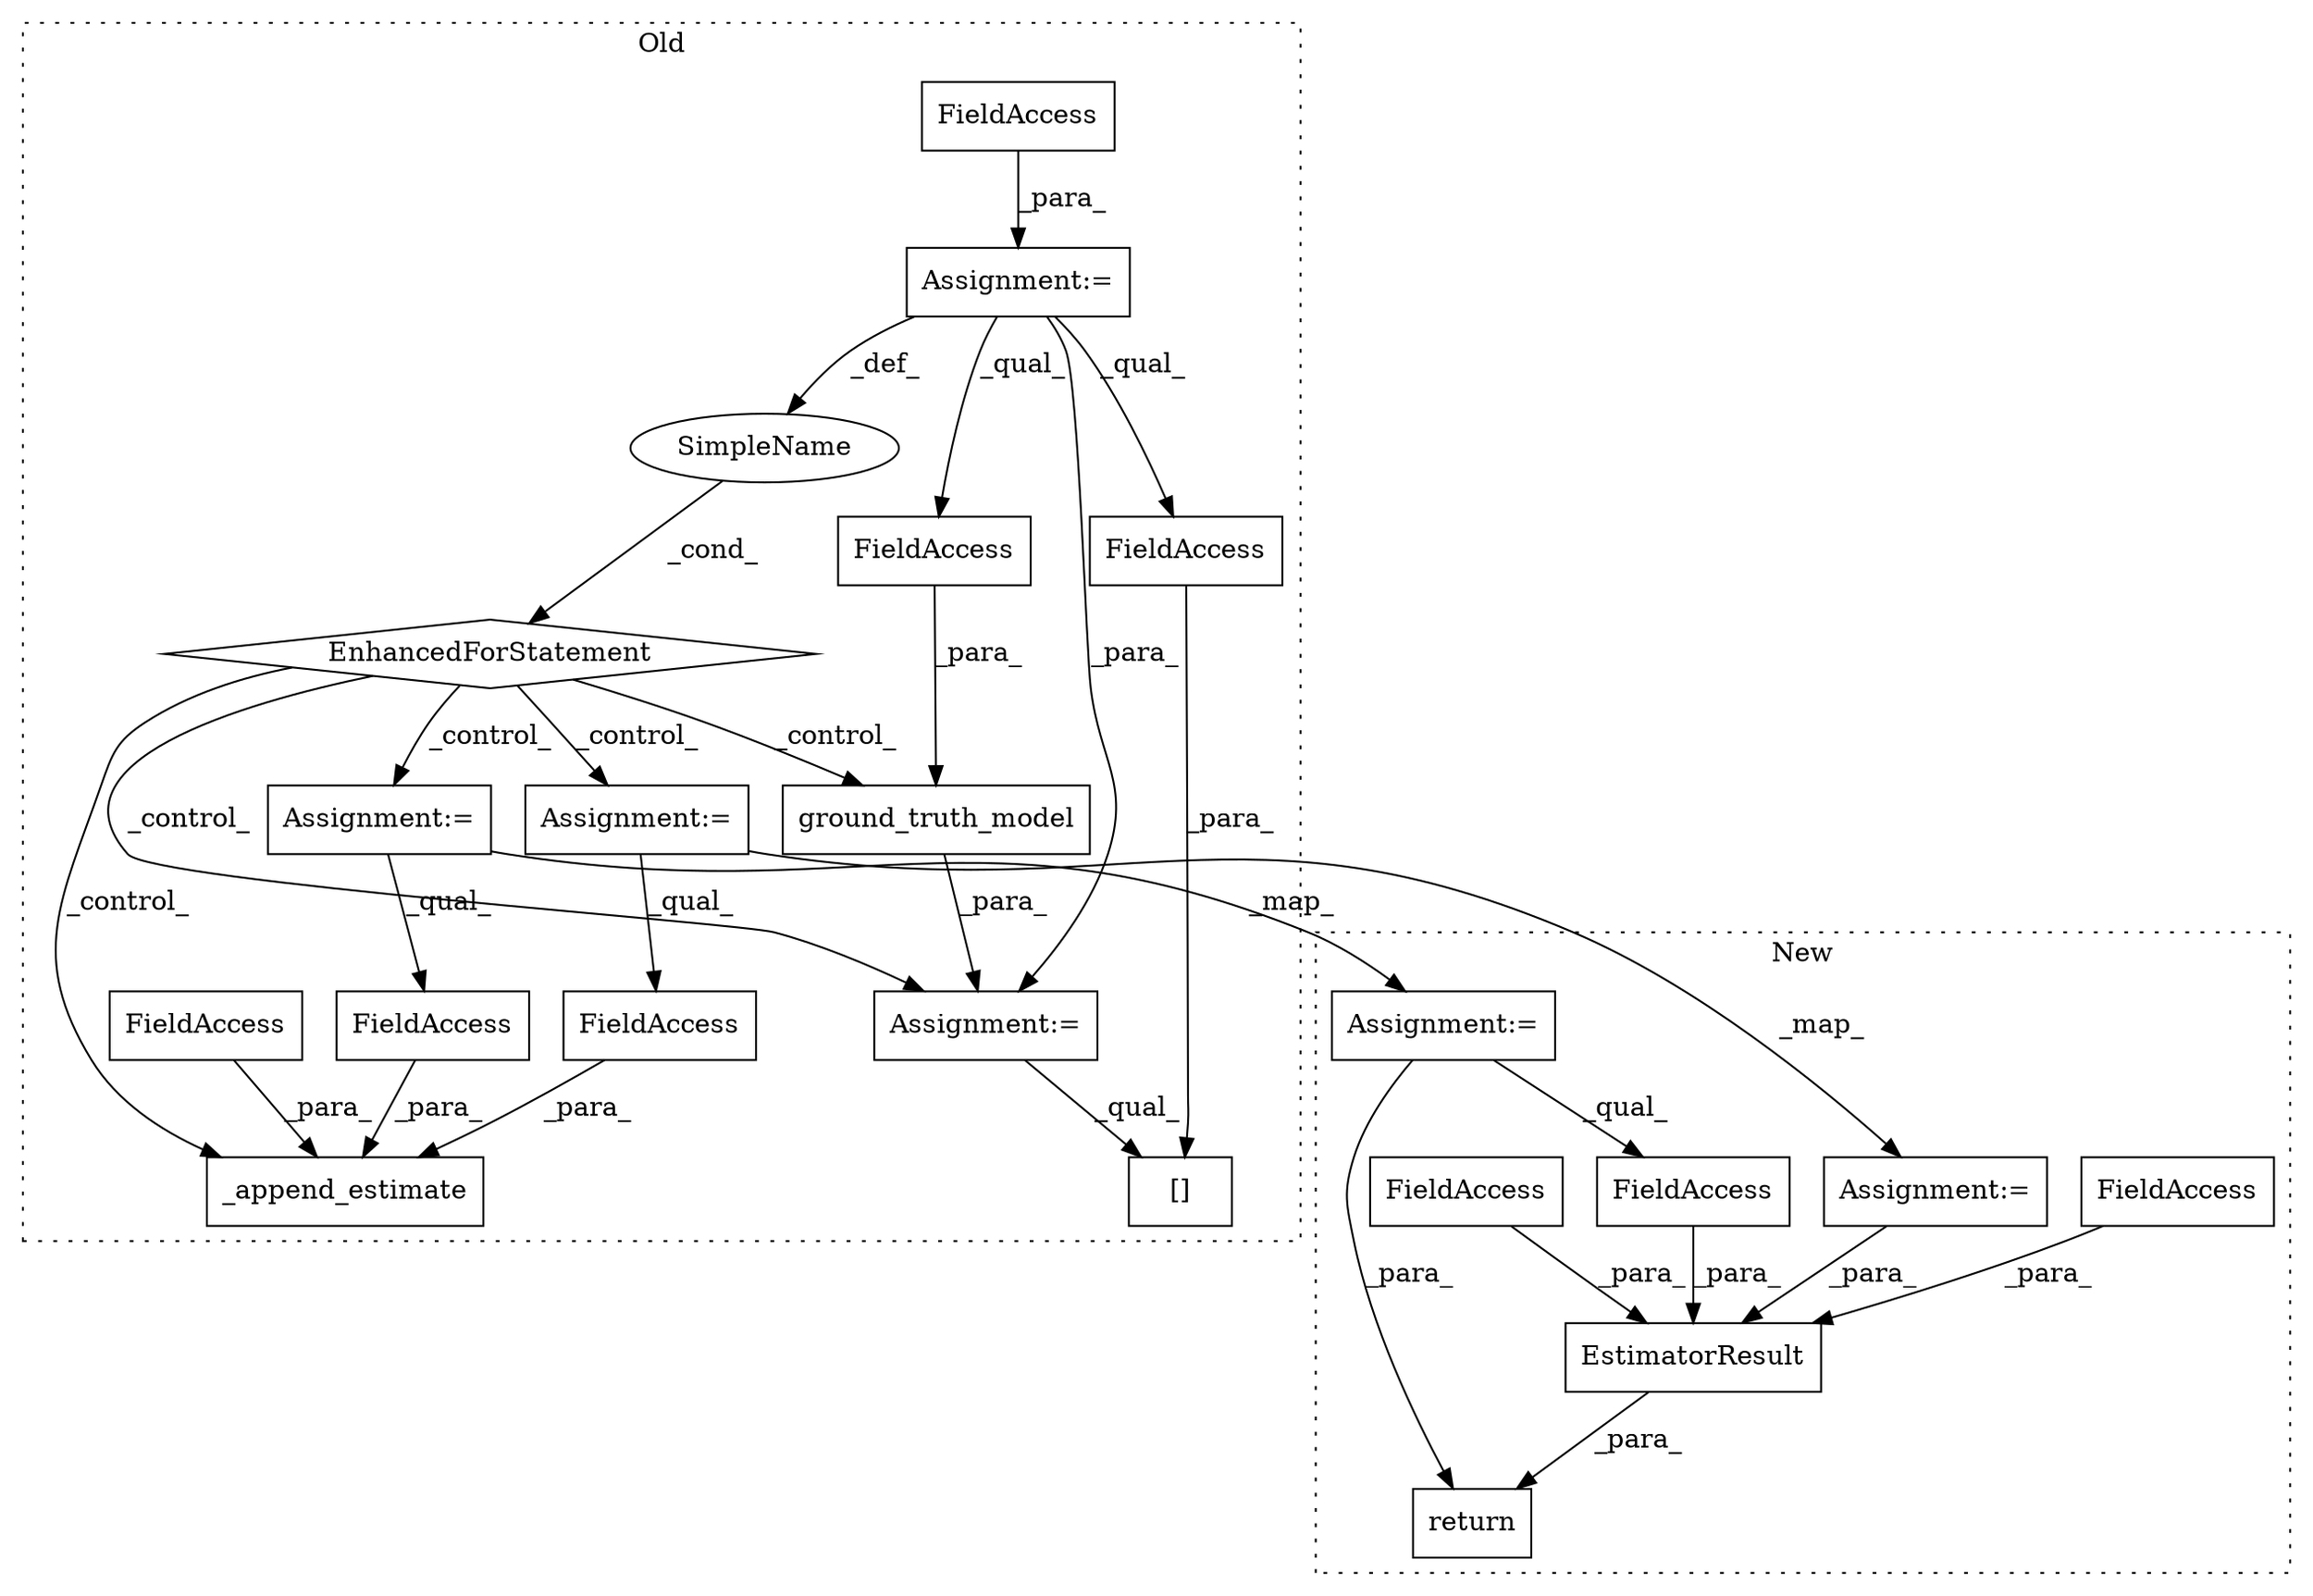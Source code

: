 digraph G {
subgraph cluster0 {
1 [label="_append_estimate" a="32" s="3622,3694" l="17,1" shape="box"];
3 [label="SimpleName" a="42" s="3006" l="3" shape="ellipse"];
4 [label="ground_truth_model" a="32" s="3513,3546" l="19,1" shape="box"];
5 [label="EnhancedForStatement" a="70" s="2949,3022" l="53,2" shape="diamond"];
6 [label="FieldAccess" a="22" s="3677" l="17" shape="box"];
9 [label="FieldAccess" a="22" s="3658" l="18" shape="box"];
10 [label="FieldAccess" a="22" s="3532" l="14" shape="box"];
11 [label="FieldAccess" a="22" s="3639" l="18" shape="box"];
13 [label="[]" a="2" s="3571,3599" l="8,1" shape="box"];
14 [label="Assignment:=" a="7" s="3077" l="1" shape="box"];
16 [label="FieldAccess" a="22" s="3579" l="20" shape="box"];
17 [label="Assignment:=" a="7" s="2949,3022" l="53,2" shape="box"];
18 [label="Assignment:=" a="7" s="3042" l="1" shape="box"];
20 [label="FieldAccess" a="22" s="3012" l="10" shape="box"];
21 [label="Assignment:=" a="7" s="3506" l="1" shape="box"];
label = "Old";
style="dotted";
}
subgraph cluster1 {
2 [label="EstimatorResult" a="32" s="7100,7198" l="16,1" shape="box"];
7 [label="FieldAccess" a="22" s="7180" l="18" shape="box"];
8 [label="FieldAccess" a="22" s="7116" l="15" shape="box"];
12 [label="FieldAccess" a="22" s="7165" l="14" shape="box"];
15 [label="Assignment:=" a="7" s="6557" l="1" shape="box"];
19 [label="Assignment:=" a="7" s="6527" l="1" shape="box"];
22 [label="return" a="41" s="7093" l="7" shape="box"];
label = "New";
style="dotted";
}
2 -> 22 [label="_para_"];
3 -> 5 [label="_cond_"];
4 -> 21 [label="_para_"];
5 -> 4 [label="_control_"];
5 -> 14 [label="_control_"];
5 -> 21 [label="_control_"];
5 -> 18 [label="_control_"];
5 -> 1 [label="_control_"];
6 -> 1 [label="_para_"];
7 -> 2 [label="_para_"];
8 -> 2 [label="_para_"];
9 -> 1 [label="_para_"];
10 -> 4 [label="_para_"];
11 -> 1 [label="_para_"];
12 -> 2 [label="_para_"];
14 -> 9 [label="_qual_"];
14 -> 15 [label="_map_"];
15 -> 2 [label="_para_"];
16 -> 13 [label="_para_"];
17 -> 3 [label="_def_"];
17 -> 16 [label="_qual_"];
17 -> 10 [label="_qual_"];
17 -> 21 [label="_para_"];
18 -> 19 [label="_map_"];
18 -> 11 [label="_qual_"];
19 -> 22 [label="_para_"];
19 -> 8 [label="_qual_"];
20 -> 17 [label="_para_"];
21 -> 13 [label="_qual_"];
}
